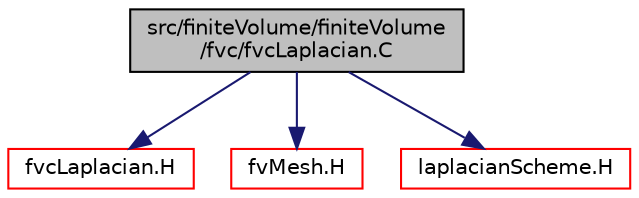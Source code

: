 digraph "src/finiteVolume/finiteVolume/fvc/fvcLaplacian.C"
{
  bgcolor="transparent";
  edge [fontname="Helvetica",fontsize="10",labelfontname="Helvetica",labelfontsize="10"];
  node [fontname="Helvetica",fontsize="10",shape=record];
  Node0 [label="src/finiteVolume/finiteVolume\l/fvc/fvcLaplacian.C",height=0.2,width=0.4,color="black", fillcolor="grey75", style="filled", fontcolor="black"];
  Node0 -> Node1 [color="midnightblue",fontsize="10",style="solid",fontname="Helvetica"];
  Node1 [label="fvcLaplacian.H",height=0.2,width=0.4,color="red",URL="$a03155.html",tooltip="Calculate the laplacian of the given field. "];
  Node0 -> Node142 [color="midnightblue",fontsize="10",style="solid",fontname="Helvetica"];
  Node142 [label="fvMesh.H",height=0.2,width=0.4,color="red",URL="$a03719.html"];
  Node0 -> Node290 [color="midnightblue",fontsize="10",style="solid",fontname="Helvetica"];
  Node290 [label="laplacianScheme.H",height=0.2,width=0.4,color="red",URL="$a03365.html"];
}
